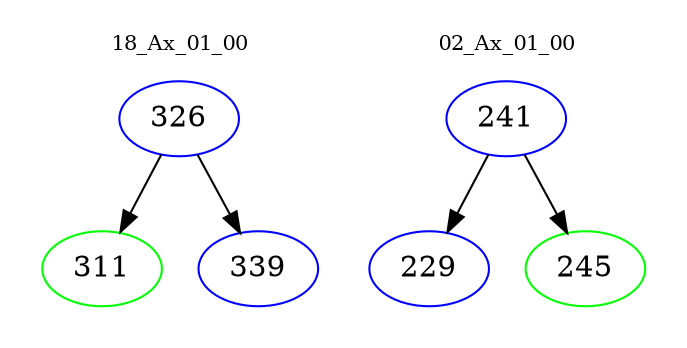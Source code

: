 digraph{
subgraph cluster_0 {
color = white
label = "18_Ax_01_00";
fontsize=10;
T0_326 [label="326", color="blue"]
T0_326 -> T0_311 [color="black"]
T0_311 [label="311", color="green"]
T0_326 -> T0_339 [color="black"]
T0_339 [label="339", color="blue"]
}
subgraph cluster_1 {
color = white
label = "02_Ax_01_00";
fontsize=10;
T1_241 [label="241", color="blue"]
T1_241 -> T1_229 [color="black"]
T1_229 [label="229", color="blue"]
T1_241 -> T1_245 [color="black"]
T1_245 [label="245", color="green"]
}
}
